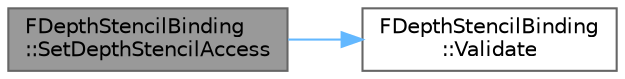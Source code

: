 digraph "FDepthStencilBinding::SetDepthStencilAccess"
{
 // INTERACTIVE_SVG=YES
 // LATEX_PDF_SIZE
  bgcolor="transparent";
  edge [fontname=Helvetica,fontsize=10,labelfontname=Helvetica,labelfontsize=10];
  node [fontname=Helvetica,fontsize=10,shape=box,height=0.2,width=0.4];
  rankdir="LR";
  Node1 [id="Node000001",label="FDepthStencilBinding\l::SetDepthStencilAccess",height=0.2,width=0.4,color="gray40", fillcolor="grey60", style="filled", fontcolor="black",tooltip=" "];
  Node1 -> Node2 [id="edge1_Node000001_Node000002",color="steelblue1",style="solid",tooltip=" "];
  Node2 [id="Node000002",label="FDepthStencilBinding\l::Validate",height=0.2,width=0.4,color="grey40", fillcolor="white", style="filled",URL="$d1/d1e/structFDepthStencilBinding.html#a76a058d08d4a4680e7c535ab1da39ab4",tooltip=" "];
}
